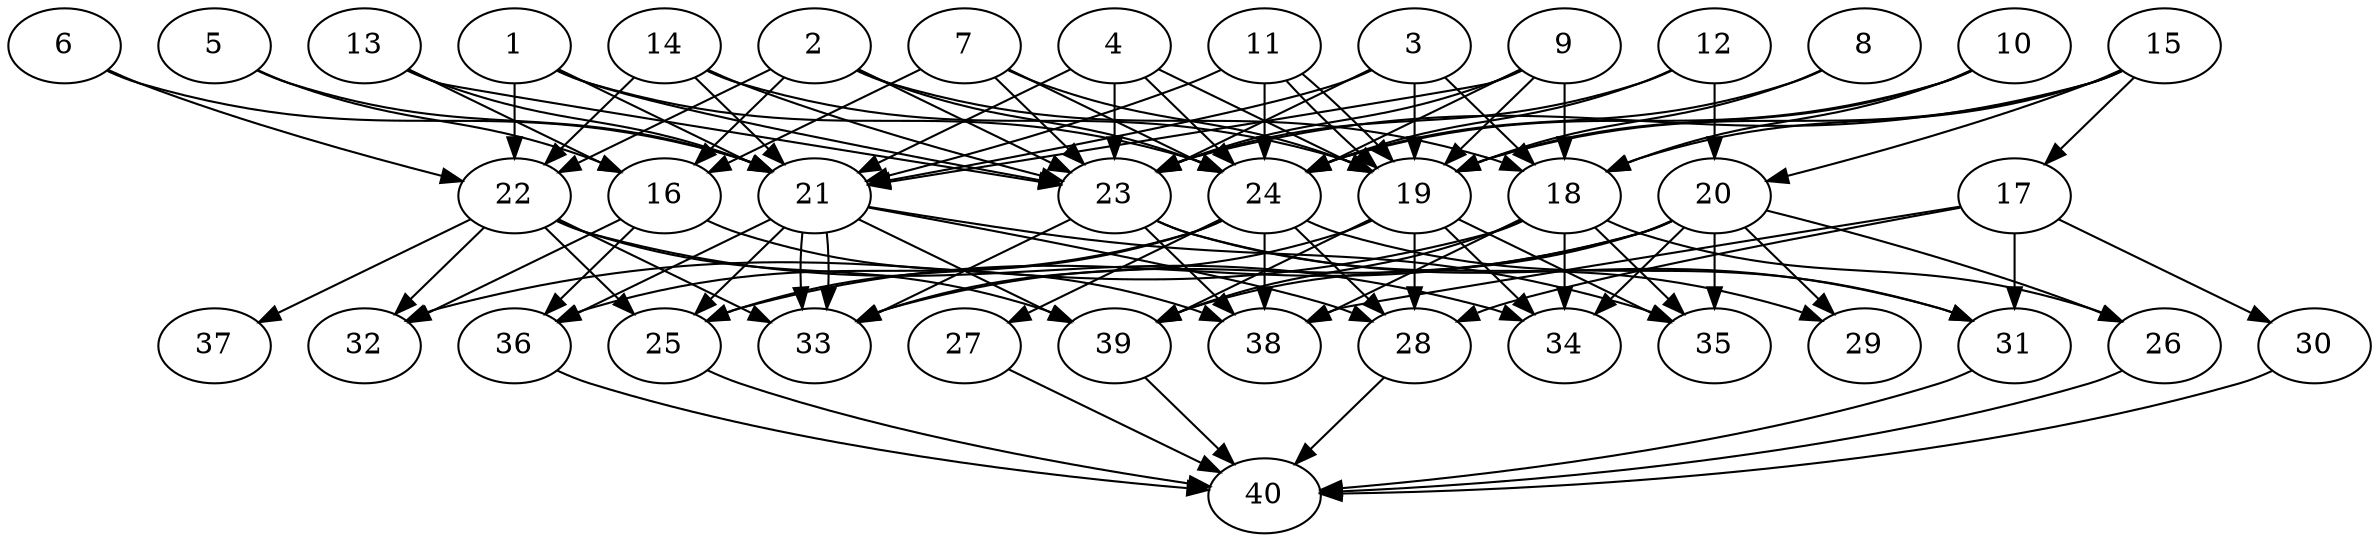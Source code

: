 // DAG automatically generated by daggen at Thu Oct  3 14:06:49 2019
// ./daggen --dot -n 40 --ccr 0.3 --fat 0.7 --regular 0.5 --density 0.7 --mindata 5242880 --maxdata 52428800 
digraph G {
  1 [size="67659093", alpha="0.00", expect_size="20297728"] 
  1 -> 21 [size ="20297728"]
  1 -> 22 [size ="20297728"]
  1 -> 23 [size ="20297728"]
  1 -> 24 [size ="20297728"]
  2 [size="64498347", alpha="0.02", expect_size="19349504"] 
  2 -> 16 [size ="19349504"]
  2 -> 18 [size ="19349504"]
  2 -> 22 [size ="19349504"]
  2 -> 23 [size ="19349504"]
  2 -> 24 [size ="19349504"]
  3 [size="97088853", alpha="0.03", expect_size="29126656"] 
  3 -> 18 [size ="29126656"]
  3 -> 19 [size ="29126656"]
  3 -> 21 [size ="29126656"]
  3 -> 23 [size ="29126656"]
  4 [size="21821440", alpha="0.13", expect_size="6546432"] 
  4 -> 19 [size ="6546432"]
  4 -> 21 [size ="6546432"]
  4 -> 23 [size ="6546432"]
  4 -> 24 [size ="6546432"]
  5 [size="44373333", alpha="0.13", expect_size="13312000"] 
  5 -> 16 [size ="13312000"]
  5 -> 21 [size ="13312000"]
  6 [size="171427840", alpha="0.15", expect_size="51428352"] 
  6 -> 21 [size ="51428352"]
  6 -> 22 [size ="51428352"]
  7 [size="79588693", alpha="0.02", expect_size="23876608"] 
  7 -> 16 [size ="23876608"]
  7 -> 19 [size ="23876608"]
  7 -> 23 [size ="23876608"]
  7 -> 24 [size ="23876608"]
  8 [size="170854400", alpha="0.11", expect_size="51256320"] 
  8 -> 19 [size ="51256320"]
  8 -> 24 [size ="51256320"]
  9 [size="70621867", alpha="0.06", expect_size="21186560"] 
  9 -> 18 [size ="21186560"]
  9 -> 19 [size ="21186560"]
  9 -> 21 [size ="21186560"]
  9 -> 23 [size ="21186560"]
  9 -> 24 [size ="21186560"]
  10 [size="17694720", alpha="0.19", expect_size="5308416"] 
  10 -> 18 [size ="5308416"]
  10 -> 19 [size ="5308416"]
  10 -> 24 [size ="5308416"]
  11 [size="114868907", alpha="0.08", expect_size="34460672"] 
  11 -> 19 [size ="34460672"]
  11 -> 19 [size ="34460672"]
  11 -> 21 [size ="34460672"]
  11 -> 24 [size ="34460672"]
  12 [size="116674560", alpha="0.08", expect_size="35002368"] 
  12 -> 20 [size ="35002368"]
  12 -> 23 [size ="35002368"]
  12 -> 24 [size ="35002368"]
  13 [size="128740693", alpha="0.07", expect_size="38622208"] 
  13 -> 16 [size ="38622208"]
  13 -> 21 [size ="38622208"]
  13 -> 23 [size ="38622208"]
  14 [size="150541653", alpha="0.02", expect_size="45162496"] 
  14 -> 19 [size ="45162496"]
  14 -> 21 [size ="45162496"]
  14 -> 22 [size ="45162496"]
  14 -> 23 [size ="45162496"]
  15 [size="97392640", alpha="0.20", expect_size="29217792"] 
  15 -> 17 [size ="29217792"]
  15 -> 18 [size ="29217792"]
  15 -> 19 [size ="29217792"]
  15 -> 20 [size ="29217792"]
  15 -> 23 [size ="29217792"]
  16 [size="43967147", alpha="0.00", expect_size="13190144"] 
  16 -> 32 [size ="13190144"]
  16 -> 36 [size ="13190144"]
  16 -> 38 [size ="13190144"]
  17 [size="162621440", alpha="0.12", expect_size="48786432"] 
  17 -> 28 [size ="48786432"]
  17 -> 30 [size ="48786432"]
  17 -> 31 [size ="48786432"]
  17 -> 38 [size ="48786432"]
  18 [size="18295467", alpha="0.07", expect_size="5488640"] 
  18 -> 26 [size ="5488640"]
  18 -> 32 [size ="5488640"]
  18 -> 34 [size ="5488640"]
  18 -> 35 [size ="5488640"]
  18 -> 38 [size ="5488640"]
  18 -> 39 [size ="5488640"]
  19 [size="101976747", alpha="0.13", expect_size="30593024"] 
  19 -> 28 [size ="30593024"]
  19 -> 33 [size ="30593024"]
  19 -> 34 [size ="30593024"]
  19 -> 35 [size ="30593024"]
  19 -> 39 [size ="30593024"]
  20 [size="148647253", alpha="0.04", expect_size="44594176"] 
  20 -> 25 [size ="44594176"]
  20 -> 26 [size ="44594176"]
  20 -> 29 [size ="44594176"]
  20 -> 33 [size ="44594176"]
  20 -> 34 [size ="44594176"]
  20 -> 35 [size ="44594176"]
  20 -> 39 [size ="44594176"]
  21 [size="144220160", alpha="0.01", expect_size="43266048"] 
  21 -> 25 [size ="43266048"]
  21 -> 28 [size ="43266048"]
  21 -> 33 [size ="43266048"]
  21 -> 33 [size ="43266048"]
  21 -> 35 [size ="43266048"]
  21 -> 36 [size ="43266048"]
  21 -> 39 [size ="43266048"]
  22 [size="52374187", alpha="0.05", expect_size="15712256"] 
  22 -> 25 [size ="15712256"]
  22 -> 32 [size ="15712256"]
  22 -> 33 [size ="15712256"]
  22 -> 34 [size ="15712256"]
  22 -> 37 [size ="15712256"]
  22 -> 39 [size ="15712256"]
  23 [size="113244160", alpha="0.18", expect_size="33973248"] 
  23 -> 29 [size ="33973248"]
  23 -> 31 [size ="33973248"]
  23 -> 33 [size ="33973248"]
  23 -> 38 [size ="33973248"]
  24 [size="170625707", alpha="0.12", expect_size="51187712"] 
  24 -> 25 [size ="51187712"]
  24 -> 27 [size ="51187712"]
  24 -> 28 [size ="51187712"]
  24 -> 31 [size ="51187712"]
  24 -> 36 [size ="51187712"]
  24 -> 38 [size ="51187712"]
  25 [size="28310187", alpha="0.10", expect_size="8493056"] 
  25 -> 40 [size ="8493056"]
  26 [size="25750187", alpha="0.07", expect_size="7725056"] 
  26 -> 40 [size ="7725056"]
  27 [size="29303467", alpha="0.12", expect_size="8791040"] 
  27 -> 40 [size ="8791040"]
  28 [size="124378453", alpha="0.17", expect_size="37313536"] 
  28 -> 40 [size ="37313536"]
  29 [size="19015680", alpha="0.08", expect_size="5704704"] 
  30 [size="117838507", alpha="0.19", expect_size="35351552"] 
  30 -> 40 [size ="35351552"]
  31 [size="146681173", alpha="0.03", expect_size="44004352"] 
  31 -> 40 [size ="44004352"]
  32 [size="155723093", alpha="0.19", expect_size="46716928"] 
  33 [size="34699947", alpha="0.10", expect_size="10409984"] 
  34 [size="20517547", alpha="0.17", expect_size="6155264"] 
  35 [size="117517653", alpha="0.15", expect_size="35255296"] 
  36 [size="38027947", alpha="0.16", expect_size="11408384"] 
  36 -> 40 [size ="11408384"]
  37 [size="93289813", alpha="0.15", expect_size="27986944"] 
  38 [size="30836053", alpha="0.14", expect_size="9250816"] 
  39 [size="161338027", alpha="0.05", expect_size="48401408"] 
  39 -> 40 [size ="48401408"]
  40 [size="66082133", alpha="0.12", expect_size="19824640"] 
}
